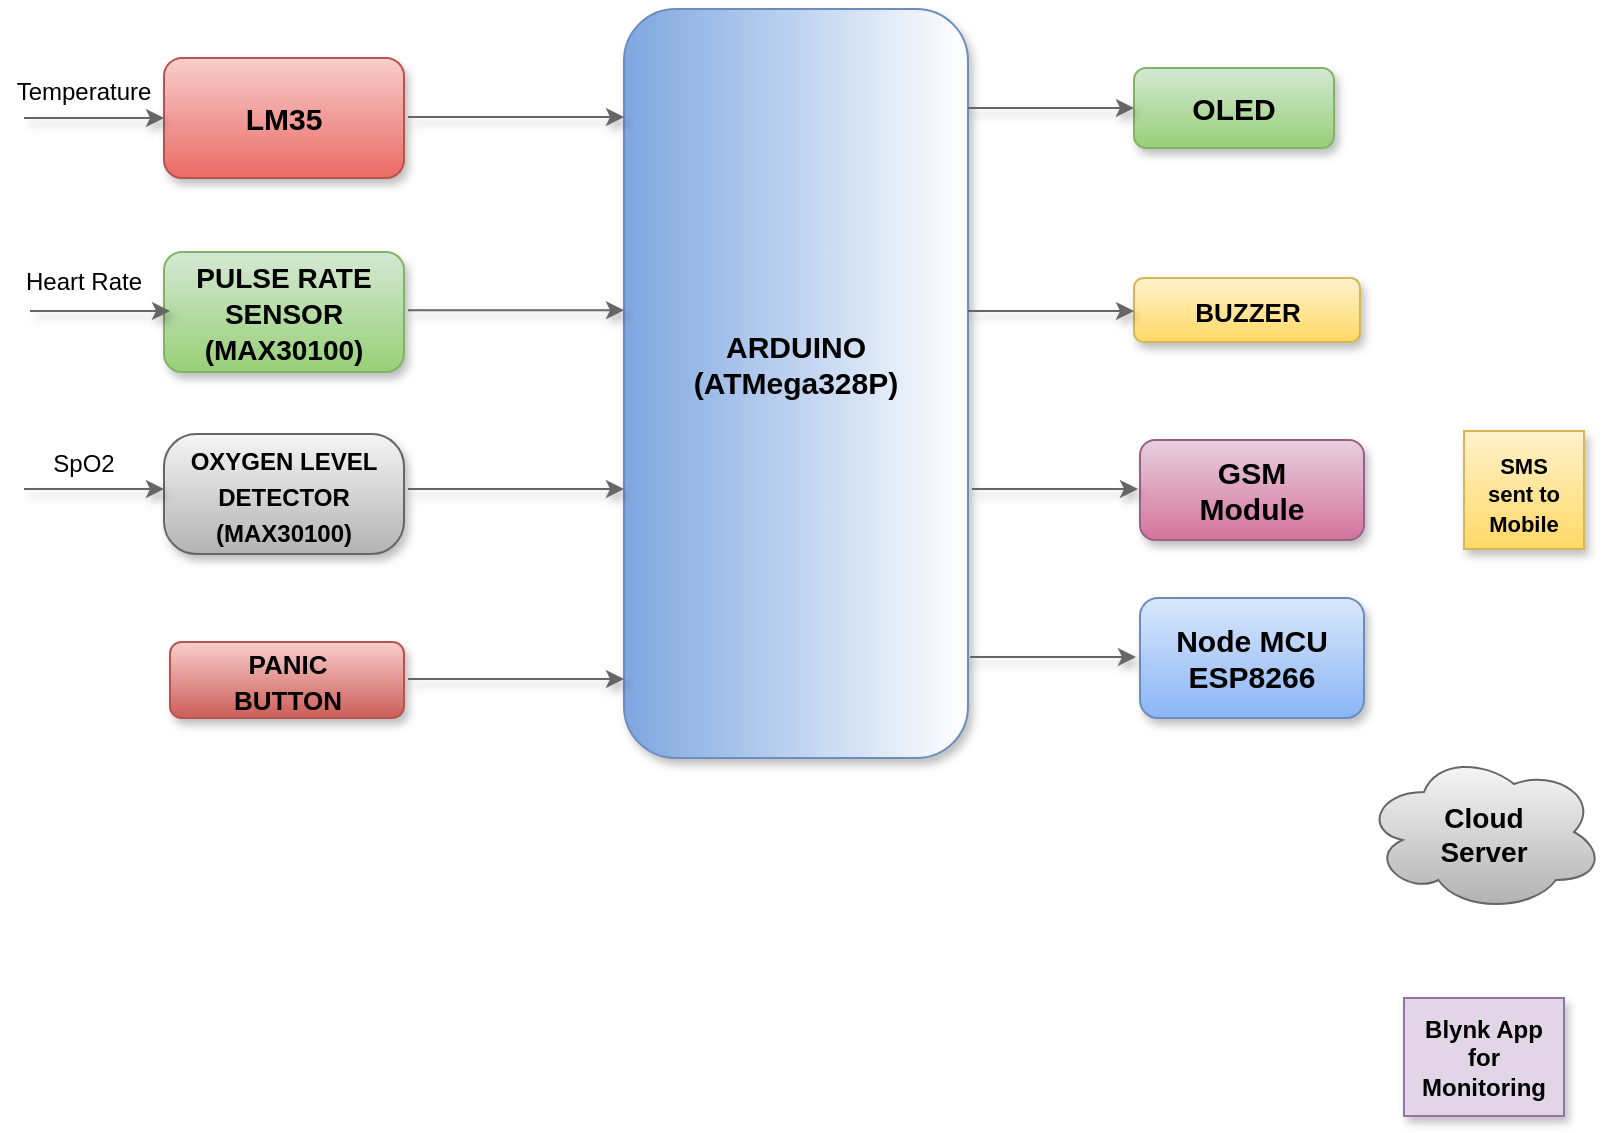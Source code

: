 <mxfile version="14.8.2" type="device"><diagram id="to6msmcQ0b0d0FJiDtn5" name="Page-1"><mxGraphModel dx="827" dy="483" grid="1" gridSize="10" guides="1" tooltips="1" connect="1" arrows="1" fold="1" page="1" pageScale="1" pageWidth="850" pageHeight="1100" math="0" shadow="0"><root><mxCell id="0"/><mxCell id="1" parent="0"/><mxCell id="PdQbLtTvuKOKX1Dn__BV-1" value="" style="rounded=1;whiteSpace=wrap;html=1;strokeColor=#6c8ebf;shadow=1;gradientColor=#7ea6e0;gradientDirection=west;" parent="1" vertex="1"><mxGeometry x="320" y="185.5" width="172" height="374.5" as="geometry"/></mxCell><mxCell id="PdQbLtTvuKOKX1Dn__BV-10" value="&lt;b&gt;&lt;font style=&quot;font-size: 15px&quot;&gt;ARDUINO &lt;br&gt;(ATMega328P)&lt;/font&gt;&lt;/b&gt;" style="text;html=1;strokeColor=none;fillColor=none;align=center;verticalAlign=middle;whiteSpace=wrap;rounded=0;" parent="1" vertex="1"><mxGeometry x="326" y="342.5" width="160" height="40" as="geometry"/></mxCell><mxCell id="PdQbLtTvuKOKX1Dn__BV-12" value="" style="rounded=1;whiteSpace=wrap;html=1;shadow=1;fillColor=#f8cecc;strokeColor=#b85450;gradientColor=#ea6b66;" parent="1" vertex="1"><mxGeometry x="90" y="210" width="120" height="60" as="geometry"/></mxCell><mxCell id="PdQbLtTvuKOKX1Dn__BV-13" value="" style="rounded=1;whiteSpace=wrap;html=1;shadow=1;fillColor=#d5e8d4;strokeColor=#82b366;gradientColor=#97d077;" parent="1" vertex="1"><mxGeometry x="90" y="307" width="120" height="60" as="geometry"/></mxCell><mxCell id="PdQbLtTvuKOKX1Dn__BV-14" value="" style="rounded=1;whiteSpace=wrap;html=1;shadow=1;fillColor=#f5f5f5;strokeColor=#666666;gradientColor=#b3b3b3;arcSize=27;" parent="1" vertex="1"><mxGeometry x="90" y="398" width="120" height="60" as="geometry"/></mxCell><mxCell id="5pU1wCkC2qlmEYrSnhr4-5" value="LM35" style="text;html=1;strokeColor=none;fillColor=none;align=center;verticalAlign=middle;whiteSpace=wrap;rounded=0;shadow=1;fontStyle=1;fontSize=15;" parent="1" vertex="1"><mxGeometry x="130" y="230" width="40" height="20" as="geometry"/></mxCell><mxCell id="5pU1wCkC2qlmEYrSnhr4-7" value="&lt;font style=&quot;font-size: 14px&quot;&gt;PULSE RATE SENSOR (MAX30100)&lt;/font&gt;" style="text;html=1;strokeColor=none;fillColor=none;align=center;verticalAlign=middle;whiteSpace=wrap;rounded=0;shadow=1;fontStyle=1;fontSize=15;" parent="1" vertex="1"><mxGeometry x="100" y="309.5" width="100" height="55" as="geometry"/></mxCell><mxCell id="5pU1wCkC2qlmEYrSnhr4-8" value="&lt;font style=&quot;font-size: 12px&quot;&gt;OXYGEN LEVEL DETECTOR (MAX30100)&lt;/font&gt;" style="text;html=1;strokeColor=none;fillColor=none;align=center;verticalAlign=middle;whiteSpace=wrap;rounded=0;shadow=1;fontStyle=1;fontSize=15;" parent="1" vertex="1"><mxGeometry x="100" y="400.5" width="100" height="55" as="geometry"/></mxCell><mxCell id="5pU1wCkC2qlmEYrSnhr4-9" value="" style="rounded=1;whiteSpace=wrap;html=1;shadow=1;fontSize=15;fillColor=#dae8fc;strokeColor=#6c8ebf;gradientColor=#8AB5F5;" parent="1" vertex="1"><mxGeometry x="578" y="480" width="112" height="60" as="geometry"/></mxCell><mxCell id="5pU1wCkC2qlmEYrSnhr4-10" value="&lt;b&gt;Node MCU ESP8266&lt;/b&gt;" style="text;html=1;strokeColor=none;fillColor=none;align=center;verticalAlign=middle;whiteSpace=wrap;rounded=0;shadow=1;fontSize=15;" parent="1" vertex="1"><mxGeometry x="584" y="490" width="100" height="40" as="geometry"/></mxCell><mxCell id="5pU1wCkC2qlmEYrSnhr4-11" value="" style="rounded=1;whiteSpace=wrap;html=1;shadow=1;fontSize=15;fillColor=#d5e8d4;strokeColor=#82b366;gradientColor=#97d077;" parent="1" vertex="1"><mxGeometry x="575" y="215" width="100" height="40" as="geometry"/></mxCell><mxCell id="5pU1wCkC2qlmEYrSnhr4-12" value="&lt;b&gt;OLED&lt;/b&gt;" style="text;html=1;strokeColor=none;fillColor=none;align=center;verticalAlign=middle;whiteSpace=wrap;rounded=0;shadow=1;fontSize=15;" parent="1" vertex="1"><mxGeometry x="605" y="225" width="40" height="20" as="geometry"/></mxCell><mxCell id="5pU1wCkC2qlmEYrSnhr4-13" value="" style="rounded=1;whiteSpace=wrap;html=1;shadow=1;fontSize=15;fillColor=#f8cecc;strokeColor=#b85450;gradientColor=#CC5D59;" parent="1" vertex="1"><mxGeometry x="93" y="502" width="117" height="38" as="geometry"/></mxCell><mxCell id="5pU1wCkC2qlmEYrSnhr4-14" value="" style="rounded=1;whiteSpace=wrap;html=1;shadow=1;fontSize=15;fillColor=#fff2cc;strokeColor=#d6b656;gradientColor=#ffd966;" parent="1" vertex="1"><mxGeometry x="575" y="320" width="113" height="32" as="geometry"/></mxCell><mxCell id="5pU1wCkC2qlmEYrSnhr4-15" value="&lt;b style=&quot;font-size: 13px&quot;&gt;PANIC&lt;br&gt;BUTTON&lt;/b&gt;" style="text;html=1;strokeColor=none;fillColor=none;align=center;verticalAlign=middle;whiteSpace=wrap;rounded=0;shadow=1;fontSize=15;" parent="1" vertex="1"><mxGeometry x="101.5" y="513.88" width="100" height="14.25" as="geometry"/></mxCell><mxCell id="5pU1wCkC2qlmEYrSnhr4-16" value="&lt;b&gt;&lt;font style=&quot;font-size: 13px&quot;&gt;BUZZER&lt;/font&gt;&lt;/b&gt;" style="text;html=1;strokeColor=none;fillColor=none;align=center;verticalAlign=middle;whiteSpace=wrap;rounded=0;shadow=1;fontSize=15;" parent="1" vertex="1"><mxGeometry x="591.5" y="326" width="80" height="20" as="geometry"/></mxCell><mxCell id="5pU1wCkC2qlmEYrSnhr4-17" value="" style="endArrow=classic;html=1;shadow=1;strokeColor=#666666;strokeWidth=1;fontSize=15;" parent="1" edge="1"><mxGeometry width="50" height="50" relative="1" as="geometry"><mxPoint x="20" y="240" as="sourcePoint"/><mxPoint x="90" y="240" as="targetPoint"/></mxGeometry></mxCell><mxCell id="5pU1wCkC2qlmEYrSnhr4-19" value="" style="endArrow=classic;html=1;shadow=1;strokeColor=#666666;strokeWidth=1;fontSize=15;" parent="1" edge="1"><mxGeometry width="50" height="50" relative="1" as="geometry"><mxPoint x="23" y="336.5" as="sourcePoint"/><mxPoint x="93" y="336.5" as="targetPoint"/></mxGeometry></mxCell><mxCell id="5pU1wCkC2qlmEYrSnhr4-20" value="" style="endArrow=classic;html=1;shadow=1;strokeColor=#666666;strokeWidth=1;fontSize=15;" parent="1" edge="1"><mxGeometry width="50" height="50" relative="1" as="geometry"><mxPoint x="20" y="425.5" as="sourcePoint"/><mxPoint x="90" y="425.5" as="targetPoint"/></mxGeometry></mxCell><mxCell id="5pU1wCkC2qlmEYrSnhr4-24" value="&lt;font style=&quot;font-size: 12px&quot;&gt;Temperature&lt;/font&gt;" style="text;html=1;strokeColor=none;fillColor=none;align=center;verticalAlign=middle;whiteSpace=wrap;rounded=0;shadow=1;fontSize=15;" parent="1" vertex="1"><mxGeometry x="20" y="215" width="60" height="20" as="geometry"/></mxCell><mxCell id="5pU1wCkC2qlmEYrSnhr4-25" value="&lt;font style=&quot;font-size: 12px&quot;&gt;Heart&amp;nbsp;Rate&lt;br&gt;&lt;/font&gt;" style="text;html=1;strokeColor=none;fillColor=none;align=center;verticalAlign=middle;whiteSpace=wrap;rounded=0;shadow=1;fontSize=15;" parent="1" vertex="1"><mxGeometry x="20" y="309.5" width="60" height="20" as="geometry"/></mxCell><mxCell id="5pU1wCkC2qlmEYrSnhr4-26" value="&lt;font style=&quot;font-size: 12px&quot;&gt;SpO2&lt;/font&gt;" style="text;html=1;strokeColor=none;fillColor=none;align=center;verticalAlign=middle;whiteSpace=wrap;rounded=0;shadow=1;fontSize=15;" parent="1" vertex="1"><mxGeometry x="20" y="400.5" width="60" height="20" as="geometry"/></mxCell><mxCell id="rRMqSWdOzen7ZCL_KGv3-2" value="" style="rounded=1;whiteSpace=wrap;html=1;shadow=1;fontSize=15;fillColor=#e6d0de;strokeColor=#996185;gradientColor=#d5739d;" parent="1" vertex="1"><mxGeometry x="578" y="401" width="112" height="50" as="geometry"/></mxCell><mxCell id="rRMqSWdOzen7ZCL_KGv3-3" value="&lt;b&gt;GSM&lt;br&gt;Module&lt;br&gt;&lt;/b&gt;" style="text;html=1;strokeColor=none;fillColor=none;align=center;verticalAlign=middle;whiteSpace=wrap;rounded=0;shadow=1;fontSize=15;" parent="1" vertex="1"><mxGeometry x="584" y="406" width="100" height="40" as="geometry"/></mxCell><mxCell id="c_gcyQsw7s_k0evoV8qG-2" value="" style="endArrow=classic;html=1;shadow=1;strokeColor=#666666;strokeWidth=1;fontSize=15;" parent="1" edge="1"><mxGeometry width="50" height="50" relative="1" as="geometry"><mxPoint x="212" y="239.5" as="sourcePoint"/><mxPoint x="320" y="239.5" as="targetPoint"/></mxGeometry></mxCell><mxCell id="c_gcyQsw7s_k0evoV8qG-3" value="" style="endArrow=classic;html=1;shadow=1;strokeColor=#666666;strokeWidth=1;fontSize=15;" parent="1" edge="1"><mxGeometry width="50" height="50" relative="1" as="geometry"><mxPoint x="212" y="336.13" as="sourcePoint"/><mxPoint x="320" y="336.13" as="targetPoint"/></mxGeometry></mxCell><mxCell id="c_gcyQsw7s_k0evoV8qG-4" value="" style="endArrow=classic;html=1;shadow=1;strokeColor=#666666;strokeWidth=1;fontSize=15;" parent="1" edge="1"><mxGeometry width="50" height="50" relative="1" as="geometry"><mxPoint x="212" y="425.5" as="sourcePoint"/><mxPoint x="320" y="425.5" as="targetPoint"/></mxGeometry></mxCell><mxCell id="c_gcyQsw7s_k0evoV8qG-5" value="" style="endArrow=classic;html=1;shadow=1;strokeColor=#666666;strokeWidth=1;fontSize=15;" parent="1" edge="1"><mxGeometry width="50" height="50" relative="1" as="geometry"><mxPoint x="492" y="235" as="sourcePoint"/><mxPoint x="575" y="235" as="targetPoint"/></mxGeometry></mxCell><mxCell id="c_gcyQsw7s_k0evoV8qG-8" value="" style="endArrow=classic;html=1;shadow=1;strokeColor=#666666;strokeWidth=1;fontSize=15;" parent="1" edge="1"><mxGeometry width="50" height="50" relative="1" as="geometry"><mxPoint x="492" y="336.5" as="sourcePoint"/><mxPoint x="575" y="336.5" as="targetPoint"/></mxGeometry></mxCell><mxCell id="c_gcyQsw7s_k0evoV8qG-9" value="" style="endArrow=classic;html=1;shadow=1;strokeColor=#666666;strokeWidth=1;fontSize=15;" parent="1" edge="1"><mxGeometry width="50" height="50" relative="1" as="geometry"><mxPoint x="494" y="425.5" as="sourcePoint"/><mxPoint x="577" y="425.5" as="targetPoint"/></mxGeometry></mxCell><mxCell id="c_gcyQsw7s_k0evoV8qG-11" value="" style="endArrow=classic;html=1;shadow=1;strokeColor=#666666;strokeWidth=1;fontSize=15;" parent="1" edge="1"><mxGeometry width="50" height="50" relative="1" as="geometry"><mxPoint x="493" y="509.5" as="sourcePoint"/><mxPoint x="576" y="509.5" as="targetPoint"/></mxGeometry></mxCell><mxCell id="c_gcyQsw7s_k0evoV8qG-12" value="" style="ellipse;shape=cloud;whiteSpace=wrap;html=1;rounded=1;fillColor=#f5f5f5;gradientColor=#b3b3b3;strokeColor=#666666;" parent="1" vertex="1"><mxGeometry x="690" y="557" width="120" height="80" as="geometry"/></mxCell><mxCell id="c_gcyQsw7s_k0evoV8qG-13" value="&lt;b&gt;&lt;font style=&quot;font-size: 14px&quot;&gt;Cloud Server&lt;/font&gt;&lt;/b&gt;" style="text;html=1;strokeColor=none;fillColor=none;align=center;verticalAlign=middle;whiteSpace=wrap;rounded=0;" parent="1" vertex="1"><mxGeometry x="730" y="588" width="40" height="20" as="geometry"/></mxCell><mxCell id="c_gcyQsw7s_k0evoV8qG-14" value="" style="rounded=0;whiteSpace=wrap;html=1;shadow=1;fontSize=15;fillColor=#fff2cc;strokeColor=#d6b656;gradientColor=#ffd966;" parent="1" vertex="1"><mxGeometry x="740" y="396.5" width="60" height="59" as="geometry"/></mxCell><mxCell id="c_gcyQsw7s_k0evoV8qG-16" value="&lt;b&gt;&lt;font style=&quot;font-size: 11px&quot;&gt;SMS sent to Mobile&lt;/font&gt;&lt;/b&gt;" style="text;html=1;strokeColor=none;fillColor=none;align=center;verticalAlign=middle;whiteSpace=wrap;rounded=0;" parent="1" vertex="1"><mxGeometry x="750" y="418" width="40" height="20" as="geometry"/></mxCell><mxCell id="c_gcyQsw7s_k0evoV8qG-17" value="" style="rounded=0;whiteSpace=wrap;html=1;shadow=1;fontSize=15;fillColor=#e1d5e7;strokeColor=#9673a6;" parent="1" vertex="1"><mxGeometry x="710" y="680" width="80" height="59" as="geometry"/></mxCell><mxCell id="c_gcyQsw7s_k0evoV8qG-18" value="&lt;b&gt;Blynk App for Monitoring&lt;/b&gt;" style="text;html=1;strokeColor=none;fillColor=none;align=center;verticalAlign=middle;whiteSpace=wrap;rounded=0;" parent="1" vertex="1"><mxGeometry x="730" y="699.5" width="40" height="20" as="geometry"/></mxCell><mxCell id="c_gcyQsw7s_k0evoV8qG-19" value="" style="shape=image;html=1;verticalAlign=top;verticalLabelPosition=bottom;labelBackgroundColor=#B3B3B3;imageAspect=0;aspect=fixed;image=https://cdn2.iconfinder.com/data/icons/simple-ui-games/512/17-128.png;rounded=0;fillColor=#ffffff;gradientColor=#8AB5F5;flipV=1;sketch=0;" parent="1" vertex="1"><mxGeometry x="674" y="485" width="103" height="103" as="geometry"/></mxCell><mxCell id="c_gcyQsw7s_k0evoV8qG-20" value="" style="shape=image;html=1;verticalAlign=top;verticalLabelPosition=bottom;labelBackgroundColor=#B3B3B3;imageAspect=0;aspect=fixed;image=https://cdn2.iconfinder.com/data/icons/simple-ui-games/512/17-128.png;rounded=0;fillColor=#ffffff;gradientColor=#8AB5F5;flipV=0;sketch=0;flipH=0;direction=north;" parent="1" vertex="1"><mxGeometry x="704" y="608" width="92" height="92" as="geometry"/></mxCell><mxCell id="c_gcyQsw7s_k0evoV8qG-21" value="" style="shape=image;html=1;verticalAlign=top;verticalLabelPosition=bottom;labelBackgroundColor=#B3B3B3;imageAspect=0;aspect=fixed;image=https://cdn2.iconfinder.com/data/icons/simple-ui-games/512/17-128.png;rounded=0;fillColor=#ffffff;gradientColor=#8AB5F5;flipV=1;sketch=0;direction=west;rotation=314;" parent="1" vertex="1"><mxGeometry x="677" y="396.5" width="76.5" height="76.5" as="geometry"/></mxCell><mxCell id="Uo0FlrBGz--ax9-Yn2-M-3" value="" style="endArrow=classic;html=1;shadow=1;strokeColor=#666666;strokeWidth=1;fontSize=15;" edge="1" parent="1"><mxGeometry width="50" height="50" relative="1" as="geometry"><mxPoint x="212" y="520.5" as="sourcePoint"/><mxPoint x="320" y="520.5" as="targetPoint"/></mxGeometry></mxCell></root></mxGraphModel></diagram></mxfile>